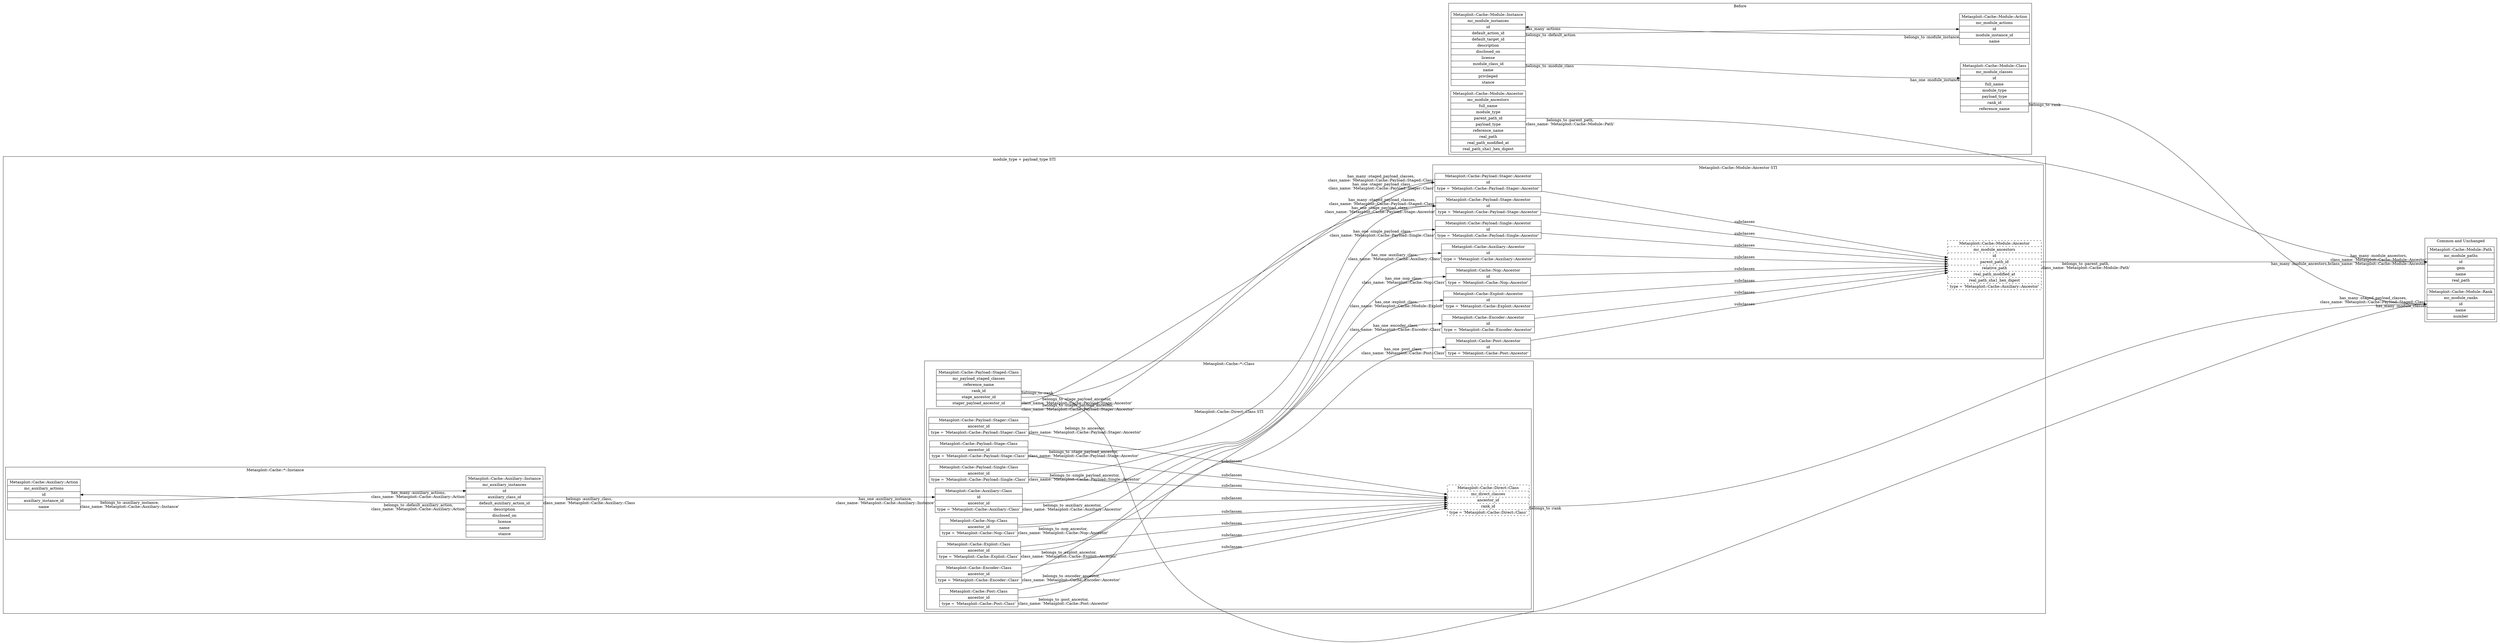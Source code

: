 digraph "metasploit-cache" {
  graph [
    rankdir = "LR"
    ranksep = "20.0"
  ]
  node [
    shape = "record"
  ]

  subgraph cluster_common {
    label = "Common and Unchanged"

    "Metasploit::Cache::Module::Path" [
      label = "Metasploit::Cache::Module::Path | mc_module_paths | <id>id | gem | name | real_path"
    ]

    "Metasploit::Cache::Module::Rank" [
      label = "Metasploit::Cache::Module::Rank | mc_module_ranks | <id>id | name | number"
    ]
  }

  subgraph cluster_before {
    label = "Before"

    "Before/Metasploit::Cache::Module::Ancestor" [
      label = "Metasploit::Cache::Module::Ancestor | mc_module_ancestors | full_name | module_type | <parent_path_id>parent_path_id | payload_type | reference_name | real_path | real_path_modified_at | real_path_sha1_hex_digest"
    ]

    "Before/Metasploit::Cache::Module::Ancestor":parent_path_id -> "Metasploit::Cache::Module::Path":id [
      headlabel = "has_many :module_ancestors,\bclass_name: 'Metasploit::Cache::Module::Ancestor'"
      taillabel = "belongs_to :parent_path,\nclass_name: 'Metasploit::Cache::Module::Path'"
    ]

    "Before/Metasploit::Cache::Module::Class" [
      label = "Metasploit::Cache::Module::Class | mc_module_classes | <id>id | full_name | module_type | payload_type | <rank_id>rank_id | reference_name"
    ]

    "Before/Metasploit::Cache::Module::Class":rank_id -> "Metasploit::Cache::Module::Rank":id [
      headlabel = "has_many :module_classes"
      taillabel = "belongs_to :rank"
    ]

    "Before/Metasploit::Cache::Module::Instance" [
       label = "Metasploit::Cache::Module::Instance | mc_module_instances | <id>id | <default_action_id>default_action_id | default_target_id | description | disclosed_on | license | <module_class_id>module_class_id | name | privileged | stance"
    ]

    "Before/Metasploit::Cache::Module::Instance":module_class_id -> "Before/Metasploit::Cache::Module::Class":id [
      headlabel = "has_one :module_instance"
      taillabel = "belongs_to :module_class"
    ]

    "Before/Metasploit::Cache::Module::Action" [
      label = "Metasploit::Cache::Module::Action | mc_module_actions | <id>id | <module_instance_id>module_instance_id | name"
    ]

    "Before/Metasploit::Cache::Module::Instance":default_action_id -> "Before/Metasploit::Cache::Module::Action":id [
      taillabel = "belongs_to :default_action"
    ]

    "Before/Metasploit::Cache::Module::Action":module_instance_id -> "Before/Metasploit::Cache::Module::Instance":id [
      headlabel = "has_many :actions"
      taillabel = "belongs_to :module_instance"
    ]
  }

  subgraph cluster_type_sti {
    label = "module_type + payload_type STI"

    "Metasploit::Cache::Auxiliary::Action" [
      label = "Metasploit::Cache::Auxiliary::Action | mc_auxiliary_actions | <id>id | <auxiliary_instance_id>auxiliary_instance_id | name"
    ]

    "Metasploit::Cache::Auxiliary::Action":auxiliary_instance_id -> "Metasploit::Cache::Auxiliary::Instance":id [
      headlabel = "has_many :auxiliary_actions,\nclass_name: 'Metasploit::Cache::Auxiliary::Action'"
      taillabel = "belongs_to :auxiliary_instance,\nclass_name: 'Metasploit::Cache::Auxiliary::Instance'"
    ]

    subgraph cluster_mc_module_ancestors {
      label = "Metasploit::Cache::Module::Ancestor STI"

      "Metasploit::Cache::Module::Ancestor" [
        label = "Metasploit::Cache::Module::Ancestor | mc_module_ancestors | id | <parent_path_id>parent_path_id | relative_path | real_path_modified_at | real_path_sha1_hex_digest | type = 'Metasploit::Cache::Auxiliary::Ancestor'"
        style = "dashed"
      ]

      "Metasploit::Cache::Module::Ancestor":parent_path_id -> "Metasploit::Cache::Module::Path":id [
        headlabel = "has_many :module_ancestors,\nclass_name: 'Metasploit::Cache::Module::Ancestor'"
        taillabel = "belongs_to :parent_path,\nclass_name: 'Metasploit::Cache::Module::Path'"
      ]

      "Metasploit::Cache::Auxiliary::Ancestor" [
        label = "Metasploit::Cache::Auxiliary::Ancestor | <id>id | type = 'Metasploit::Cache::Auxiliary::Ancestor'"
      ]

      "Metasploit::Cache::Auxiliary::Ancestor" -> "Metasploit::Cache::Module::Ancestor" [
        label = "subclasses"
      ]

      "Metasploit::Cache::Encoder::Ancestor" [
        label = "Metasploit::Cache::Encoder::Ancestor | <id>id | type = 'Metasploit::Cache::Encoder::Ancestor'"
      ]

      "Metasploit::Cache::Encoder::Ancestor" -> "Metasploit::Cache::Module::Ancestor" [
        label = "subclasses"
      ]

      "Metasploit::Cache::Exploit::Ancestor" [
        label = "Metasploit::Cache::Exploit::Ancestor | <id>id | type = 'Metasploit::Cache::Exploit::Ancestor"
      ]

      "Metasploit::Cache::Exploit::Ancestor" -> "Metasploit::Cache::Module::Ancestor" [
        label = "subclasses"
      ]

      "Metasploit::Cache::Nop::Ancestor" [
        label = "Metasploit::Cache::Nop::Ancestor | <id>id | type = 'Metasploit::Cache::Nop::Ancestor'"
      ]

      "Metasploit::Cache::Nop::Ancestor" -> "Metasploit::Cache::Module::Ancestor" [
        label = "subclasses"
      ]

      "Metasploit::Cache::Payload::Single::Ancestor" [
        label = "Metasploit::Cache::Payload::Single::Ancestor | <id>id | type = 'Metasploit::Cache::Payload::Single::Ancestor'"
      ]

      "Metasploit::Cache::Payload::Single::Ancestor" -> "Metasploit::Cache::Module::Ancestor" [
        label = "subclasses"
      ]
      
      "Metasploit::Cache::Payload::Stage::Ancestor" [
        label = "Metasploit::Cache::Payload::Stage::Ancestor | <id>id | type = 'Metasploit::Cache::Payload::Stage::Ancestor'"
      ]

      "Metasploit::Cache::Payload::Stage::Ancestor" -> "Metasploit::Cache::Module::Ancestor" [
        label = "subclasses"
      ]
      
      "Metasploit::Cache::Payload::Stager::Ancestor" [
        label = "Metasploit::Cache::Payload::Stager::Ancestor | <id>id | type = 'Metasploit::Cache::Payload::Stager::Ancestor'"
      ]

      "Metasploit::Cache::Payload::Stager::Ancestor" -> "Metasploit::Cache::Module::Ancestor" [
        label = "subclasses"
      ]
      
      "Metasploit::Cache::Post::Ancestor" [
        label = "Metasploit::Cache::Post::Ancestor | <id>id | type = 'Metasploit::Cache::Post::Ancestor'"
      ]

      "Metasploit::Cache::Post::Ancestor" -> "Metasploit::Cache::Module::Ancestor" [
        label = "subclasses"
      ]
    }

    subgraph cluster_metasploit_cache_class {
      label = "Metasploit::Cache::*::Class"

      subgraph cluster_metasploit_cache_direct_class {
        label = "Metasploit::Cache::Direct::Class STI"

        "Metasploit::Cache::Direct::Class" [
          label = "Metasploit::Cache::Direct::Class | mc_direct_classes | <ancestor_id>ancestor_id | <rank_id>rank_id | type = 'Metasploit::Cache::Direct::Class'"
          style = "dashed"
        ]

        "Metasploit::Cache::Direct::Class":rank_id -> "Metasploit::Cache::Module::Rank":id [
          taillabel = "belongs_to :rank"
        ]

        "Metasploit::Cache::Auxiliary::Class" [
          label = "Metasploit::Cache::Auxiliary::Class | <id>id | <ancestor_id>ancestor_id | type = 'Metasploit::Cache::Auxiliary::Class'"
        ]

        "Metasploit::Cache::Auxiliary::Class" -> "Metasploit::Cache::Direct::Class" [
          label = "subclasses"
        ]

        "Metasploit::Cache::Auxiliary::Class":ancestor_id -> "Metasploit::Cache::Auxiliary::Ancestor":id [
          headlabel = "has_one :auxiliary_class,\nclass_name: 'Metasploit::Cache::Auxiliary::Class'"
          taillabel = "belongs_to :auxiliary_ancestor,\nclass_name: 'Metasploit::Cache::Auxiliary::Ancestor'"
        ]
        
        "Metasploit::Cache::Encoder::Class" [
          label = "Metasploit::Cache::Encoder::Class | <ancestor_id>ancestor_id | type = 'Metasploit::Cache::Encoder::Class'"
        ]

        "Metasploit::Cache::Encoder::Class" -> "Metasploit::Cache::Direct::Class" [
          label = "subclasses"
        ]

        "Metasploit::Cache::Encoder::Class":ancestor_id -> "Metasploit::Cache::Encoder::Ancestor":id [
          headlabel = "has_one :encoder_class,\nclass_name: 'Metasploit::Cache::Encoder::Class'"
          taillabel = "belongs_to :encoder_ancestor,\nclass_name: 'Metasploit::Cache::Encoder::Ancestor'"
        ]
                
        "Metasploit::Cache::Exploit::Class" [
          label = "Metasploit::Cache::Exploit::Class | <ancestor_id>ancestor_id | type = 'Metasploit::Cache::Exploit::Class'"
        ]

        "Metasploit::Cache::Exploit::Class" -> "Metasploit::Cache::Direct::Class" [
          label = "subclasses"
        ]

        "Metasploit::Cache::Exploit::Class":ancestor_id -> "Metasploit::Cache::Exploit::Ancestor":id [
          headlabel = "has_one :exploit_class,\nclass_name: 'Metasploit::Cache::Module::Exploit'"
          taillabel = "belongs_to :exploit_ancestor,\nclass_name: 'Metasploit::Cache::Exploit::Ancestor'"
        ]
        
        "Metasploit::Cache::Nop::Class" [
          label = "Metasploit::Cache::Nop::Class | <ancestor_id>ancestor_id | type = 'Metasploit::Cache::Nop::Class'"
        ]

        "Metasploit::Cache::Nop::Class" -> "Metasploit::Cache::Direct::Class" [
          label = "subclasses"
        ]

        "Metasploit::Cache::Nop::Class":ancestor_id -> "Metasploit::Cache::Nop::Ancestor":id [
          headlabel = "has_one :nop_class,\nclass_name: 'Metasploit::Cache::Nop::Class'"
          taillabel = "belongs_to :nop_ancestor,\nclass_name: 'Metasploit::Cache::Nop::Ancestor'"
        ]
        
        "Metasploit::Cache::Payload::Single::Class" [
          label = "Metasploit::Cache::Payload::Single::Class | <ancestor_id>ancestor_id | type = 'Metasploit::Cache::Payload::Single::Class'"
        ]

        "Metasploit::Cache::Payload::Single::Class" -> "Metasploit::Cache::Direct::Class" [
          label = "subclasses"
        ]

        "Metasploit::Cache::Payload::Single::Class":ancestor_id -> "Metasploit::Cache::Payload::Single::Ancestor":id [
          headlabel = "has_one :single_payload_class,\nclass_name: 'Metasploit::Cache::Payload::Single::Class'"
          taillabel = "belongs_to :single_payload_ancestor,\nclass_name: 'Metasploit::Cache::Payload::Single::Ancestor'"
        ]
        
        "Metasploit::Cache::Payload::Stage::Class" [
          label = "Metasploit::Cache::Payload::Stage::Class | <ancestor_id>ancestor_id | type = 'Metasploit::Cache::Payload::Stage::Class'"
        ]

        "Metasploit::Cache::Payload::Stage::Class" -> "Metasploit::Cache::Direct::Class" [
          label = "subclasses"
        ]

        "Metasploit::Cache::Payload::Stage::Class":ancestor_id -> "Metasploit::Cache::Payload::Stage::Ancestor":id [
          headlabel = "has_one :stage_payload_class,\nclass_name: 'Metasploit::Cache::Payload::Stage::Ancestor'"
          taillabel = "belongs_to :stage_payload_ancestor,\nclass_name: 'Metasploit::Cache::Payload::Stage::Ancestor'"
        ]
        
                
        "Metasploit::Cache::Payload::Stager::Class" [
          label = "Metasploit::Cache::Payload::Stager::Class | <ancestor_id>ancestor_id | type = 'Metasploit::Cache::Payload::Stager::Class'"
        ]

        "Metasploit::Cache::Payload::Stager::Class" -> "Metasploit::Cache::Direct::Class" [
          label = "subclasses"
        ]

        "Metasploit::Cache::Payload::Stager::Class":ancestor_id -> "Metasploit::Cache::Payload::Stager::Ancestor":id [
          headlabel = "has_one :stager_payload_class\nclass_name: 'Metasploit::Cache::Payload::Stager::Class'"
          taillabel = "belongs_to :ancestor,\nclass_name: 'Metasploit::Cache::Payload::Stager::Ancestor'"
        ]
        
        "Metasploit::Cache::Post::Class" [
          label = "Metasploit::Cache::Post::Class | <ancestor_id>ancestor_id | type = 'Metasploit::Cache::Post::Class'"
        ]

        "Metasploit::Cache::Post::Class" -> "Metasploit::Cache::Direct::Class" [
          label = "subclasses"
        ]

        "Metasploit::Cache::Post::Class":ancestor_id -> "Metasploit::Cache::Post::Ancestor":id [
          headlabel = "has_one :post_class,\nclass_name: 'Metasploit::Cache::Post::Class'"
          taillabel = "belongs_to :post_ancestor,\nclass_name: 'Metasploit::Cache::Post::Ancestor'"
        ]
      }

      "Metasploit::Cache::Payload::Staged::Class" [
        label = "Metasploit::Cache::Payload::Staged::Class | mc_payload_staged_classes | reference_name | <rank_id>rank_id | <stage_payload_ancestor_id>stage_ancestor_id | <stager_payload_ancestor_id>stager_payload_ancestor_id"
      ]
      
      "Metasploit::Cache::Payload::Staged::Class":stage_payload_ancestor_id -> "Metasploit::Cache::Payload::Stage::Ancestor":id [
        headlabel = "has_many :staged_payload_classes,\nclass_name: 'Metasploit::Cache::Payload::Staged::Class'"
        taillabel = "belongs_to :stage_payload_ancestor,\nclass_name: 'Metasploit::Cache::Payload::Stage::Ancestor'"
      ]

      "Metasploit::Cache::Payload::Staged::Class":stager_payload_ancestor_id -> "Metasploit::Cache::Payload::Stager::Ancestor":id [
        headlabel = "has_many :staged_payload_classes,\nclass_name: 'Metasploit::Cache::Payload::Staged::Class'"
        taillabel = "belongs_to :stager_payload_ancestor,\nclass_name: 'Metasploit::Cache::Payload::Stager::Ancestor'"
      ]

      "Metasploit::Cache::Payload::Staged::Class":rank_id -> "Metasploit::Cache::Module::Rank":id [
        headlabel = "has_many :staged_payload_classes,\nclass_name: 'Metasploit::Cache::Payload::Staged::Class'"
        taillabel = "belongs_to :rank"
      ]
    }

    subgraph cluster_metasploit_cache_instance {
      label = "Metasploit::Cache::*::Instance"

      "Metasploit::Cache::Auxiliary::Instance" [
        label = "Metasploit::Cache::Auxiliary::Instance | mc_auxiliary_instances | <id>id | <auxiliary_class_id>auxiliary_class_id | <default_auxiliary_action_id>default_auxiliary_action_id | description | disclosed_on | license | name | stance"
      ]

      "Metasploit::Cache::Auxiliary::Instance":auxiliary_class_id -> "Metasploit::Cache::Auxiliary::Class":id [
        headlabel = "has_one :auxiliary_instance,\nclass_name: 'Metasploit::Cache::Auxiliary::Instance'"
        taillabel = "belongs :auxiliary_class,\nclass_name: 'Metasploit::Cache::Auxiliary::Class"
      ]

      "Metasploit::Cache::Auxiliary::Instance":default_auxiliary_action_id -> "Metasploit::Cache::Auxiliary::Action":id [
        taillabel = "belongs_to :default_auxiliary_action,\nclass_name: 'Metasploit::Cache::Auxiliary::Action'"
      ]
    }
  }
}